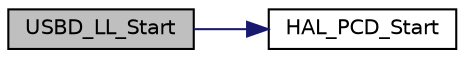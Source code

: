 digraph "USBD_LL_Start"
{
  edge [fontname="Helvetica",fontsize="10",labelfontname="Helvetica",labelfontsize="10"];
  node [fontname="Helvetica",fontsize="10",shape=record];
  rankdir="LR";
  Node157 [label="USBD_LL_Start",height=0.2,width=0.4,color="black", fillcolor="grey75", style="filled", fontcolor="black"];
  Node157 -> Node158 [color="midnightblue",fontsize="10",style="solid",fontname="Helvetica"];
  Node158 [label="HAL_PCD_Start",height=0.2,width=0.4,color="black", fillcolor="white", style="filled",URL="$group___p_c_d___exported___functions___group2.html#gaed7a0a21ca81a2fcdd4db87606dee381"];
}
